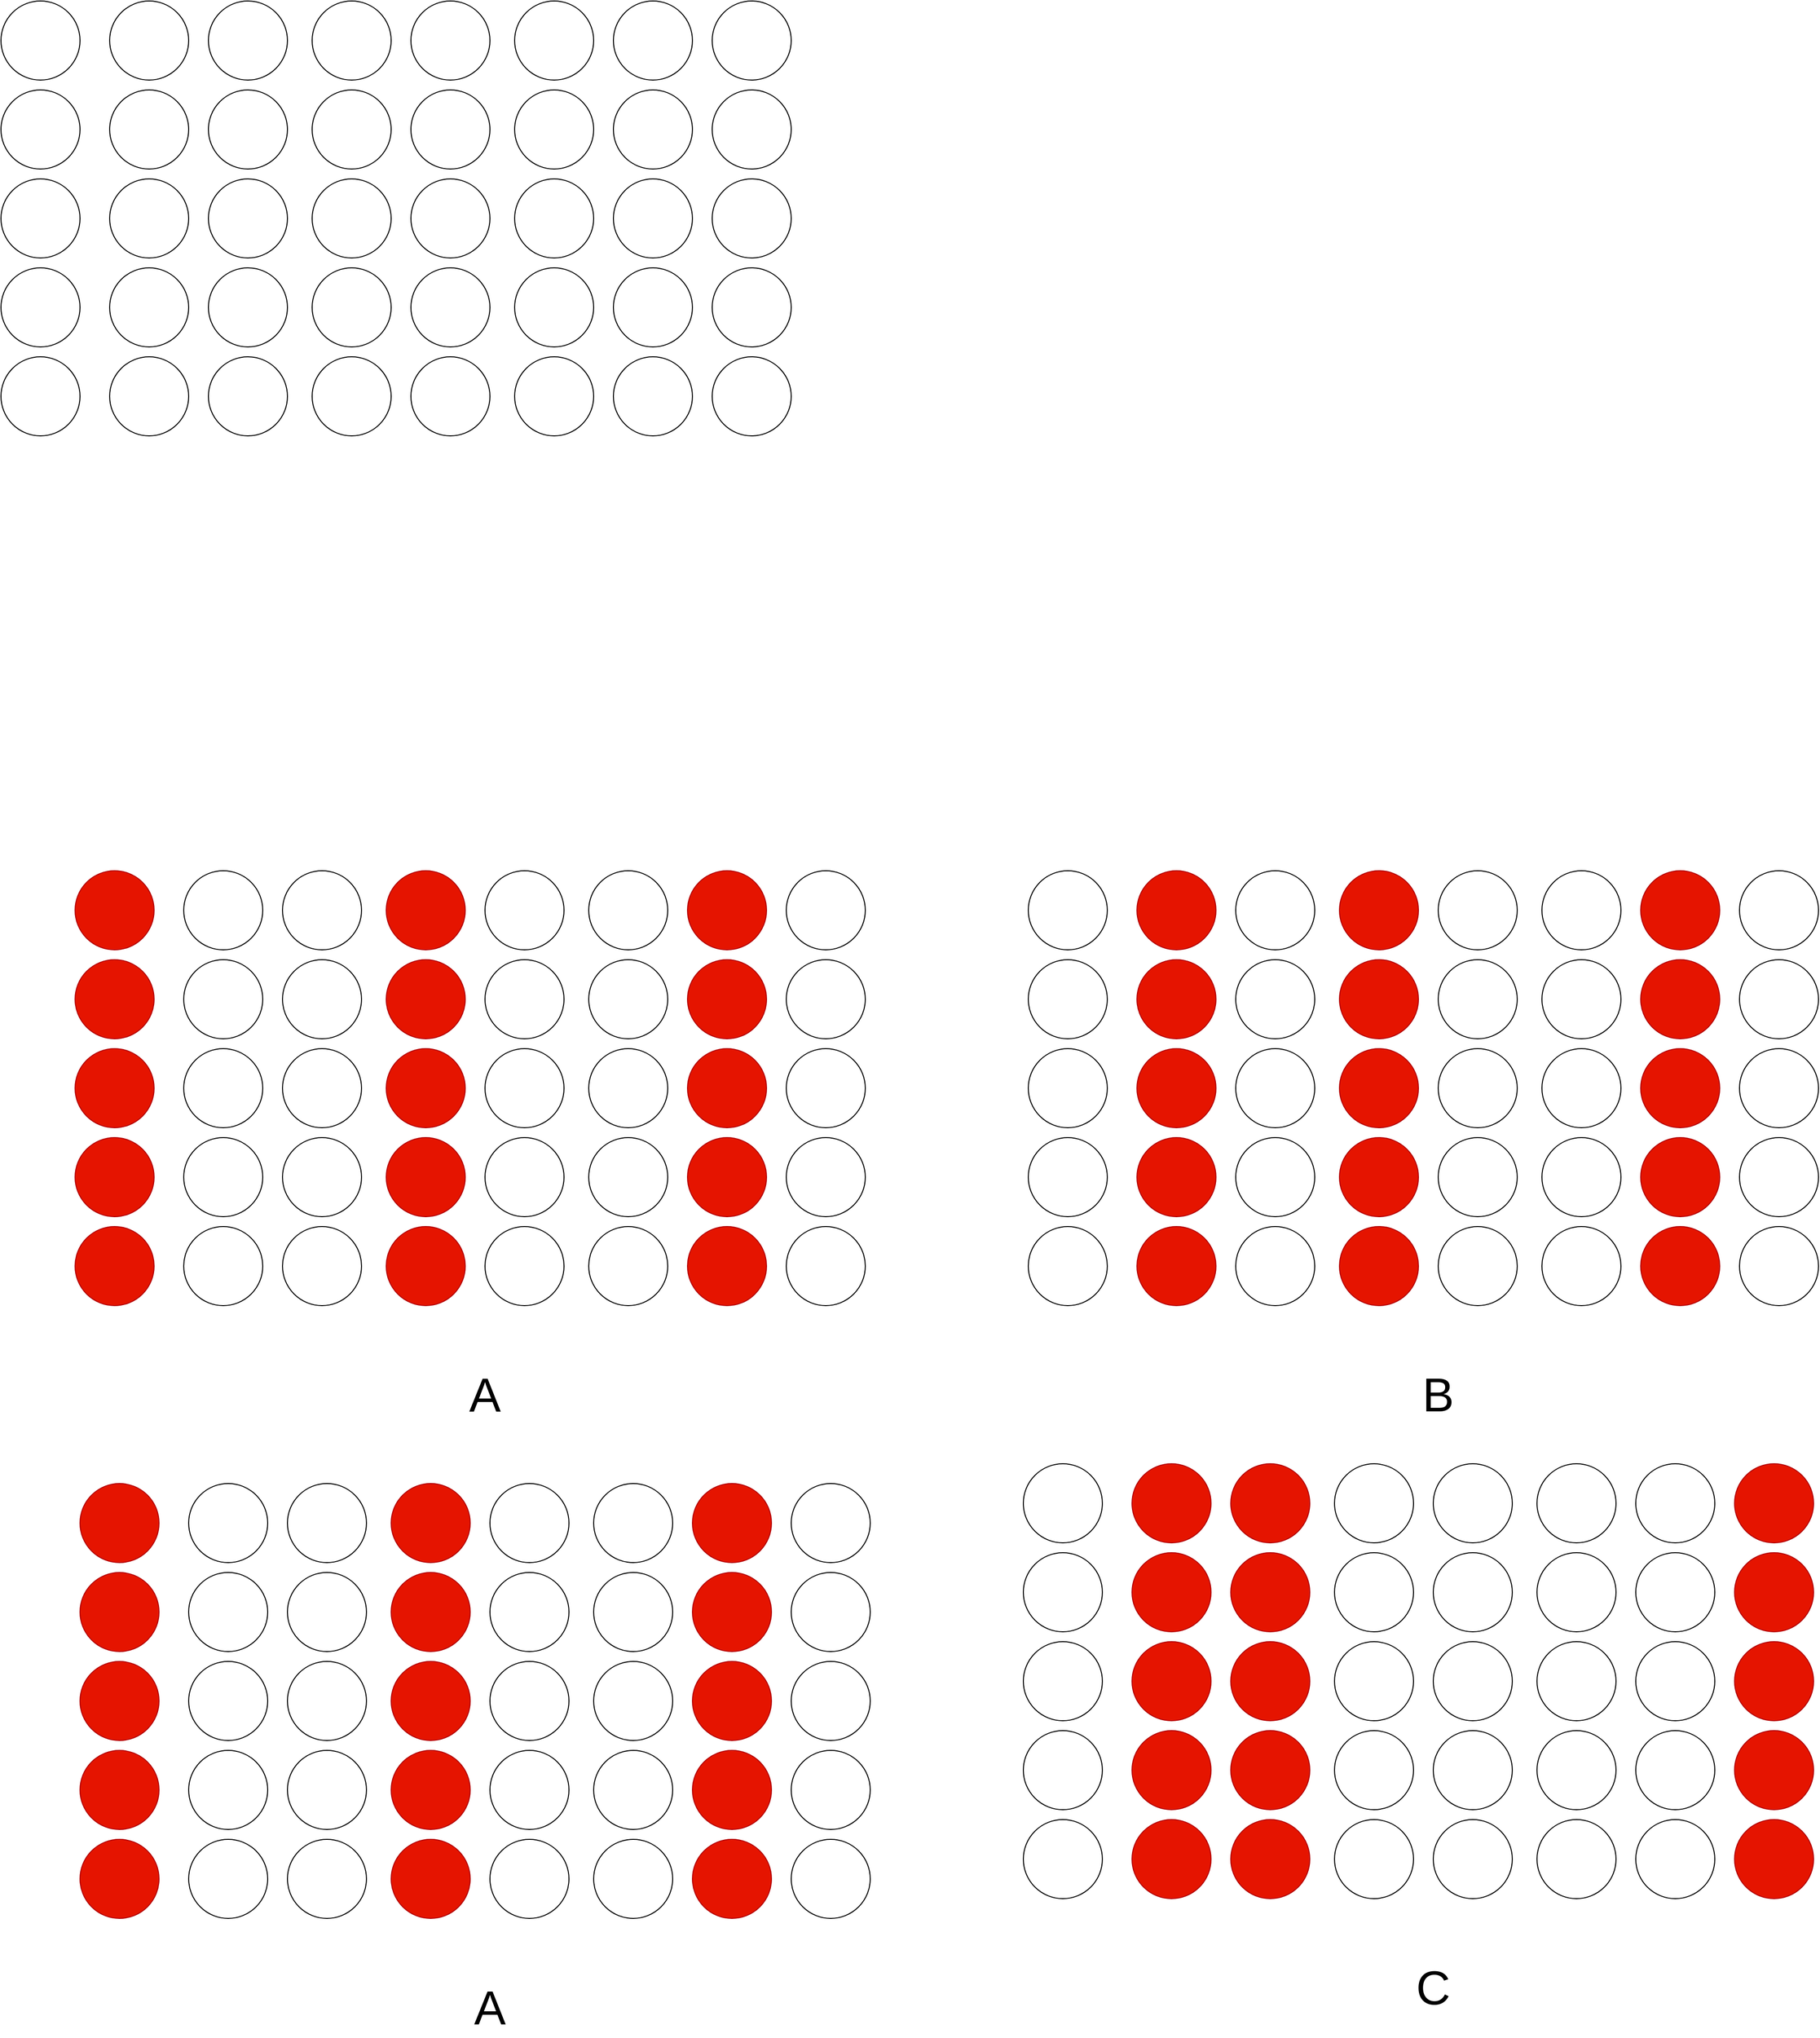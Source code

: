 <mxfile version="10.6.1" type="device"><diagram id="vRl3H_uOn_F6-EeL6RsB" name="Page-1"><mxGraphModel dx="2788" dy="2718" grid="1" gridSize="10" guides="1" tooltips="1" connect="1" arrows="1" fold="1" page="1" pageScale="1" pageWidth="850" pageHeight="1100" math="0" shadow="0"><root><mxCell id="0"/><mxCell id="1" parent="0"/><mxCell id="2DzXHyVf-GQSDitXExk8-1" value="" style="ellipse;whiteSpace=wrap;html=1;aspect=fixed;" parent="1" vertex="1"><mxGeometry y="-200" width="80" height="80" as="geometry"/></mxCell><mxCell id="2DzXHyVf-GQSDitXExk8-2" value="" style="ellipse;whiteSpace=wrap;html=1;aspect=fixed;" parent="1" vertex="1"><mxGeometry y="-110" width="80" height="80" as="geometry"/></mxCell><mxCell id="2DzXHyVf-GQSDitXExk8-3" value="" style="ellipse;whiteSpace=wrap;html=1;aspect=fixed;" parent="1" vertex="1"><mxGeometry y="-20" width="80" height="80" as="geometry"/></mxCell><mxCell id="2DzXHyVf-GQSDitXExk8-4" value="" style="ellipse;whiteSpace=wrap;html=1;aspect=fixed;" parent="1" vertex="1"><mxGeometry y="70" width="80" height="80" as="geometry"/></mxCell><mxCell id="2DzXHyVf-GQSDitXExk8-5" value="" style="ellipse;whiteSpace=wrap;html=1;aspect=fixed;" parent="1" vertex="1"><mxGeometry y="160" width="80" height="80" as="geometry"/></mxCell><mxCell id="2DzXHyVf-GQSDitXExk8-8" value="" style="ellipse;whiteSpace=wrap;html=1;aspect=fixed;" parent="1" vertex="1"><mxGeometry x="110" y="-200" width="80" height="80" as="geometry"/></mxCell><mxCell id="2DzXHyVf-GQSDitXExk8-9" value="" style="ellipse;whiteSpace=wrap;html=1;aspect=fixed;" parent="1" vertex="1"><mxGeometry x="110" y="-110" width="80" height="80" as="geometry"/></mxCell><mxCell id="2DzXHyVf-GQSDitXExk8-10" value="" style="ellipse;whiteSpace=wrap;html=1;aspect=fixed;" parent="1" vertex="1"><mxGeometry x="110" y="-20" width="80" height="80" as="geometry"/></mxCell><mxCell id="2DzXHyVf-GQSDitXExk8-11" value="" style="ellipse;whiteSpace=wrap;html=1;aspect=fixed;" parent="1" vertex="1"><mxGeometry x="110" y="70" width="80" height="80" as="geometry"/></mxCell><mxCell id="2DzXHyVf-GQSDitXExk8-12" value="" style="ellipse;whiteSpace=wrap;html=1;aspect=fixed;" parent="1" vertex="1"><mxGeometry x="110" y="160" width="80" height="80" as="geometry"/></mxCell><mxCell id="2DzXHyVf-GQSDitXExk8-13" value="" style="ellipse;whiteSpace=wrap;html=1;aspect=fixed;" parent="1" vertex="1"><mxGeometry x="210" y="-200" width="80" height="80" as="geometry"/></mxCell><mxCell id="2DzXHyVf-GQSDitXExk8-14" value="" style="ellipse;whiteSpace=wrap;html=1;aspect=fixed;" parent="1" vertex="1"><mxGeometry x="210" y="-110" width="80" height="80" as="geometry"/></mxCell><mxCell id="2DzXHyVf-GQSDitXExk8-15" value="" style="ellipse;whiteSpace=wrap;html=1;aspect=fixed;" parent="1" vertex="1"><mxGeometry x="210" y="-20" width="80" height="80" as="geometry"/></mxCell><mxCell id="2DzXHyVf-GQSDitXExk8-16" value="" style="ellipse;whiteSpace=wrap;html=1;aspect=fixed;" parent="1" vertex="1"><mxGeometry x="210" y="70" width="80" height="80" as="geometry"/></mxCell><mxCell id="2DzXHyVf-GQSDitXExk8-17" value="" style="ellipse;whiteSpace=wrap;html=1;aspect=fixed;" parent="1" vertex="1"><mxGeometry x="210" y="160" width="80" height="80" as="geometry"/></mxCell><mxCell id="2DzXHyVf-GQSDitXExk8-18" value="" style="ellipse;whiteSpace=wrap;html=1;aspect=fixed;" parent="1" vertex="1"><mxGeometry x="315" y="-200" width="80" height="80" as="geometry"/></mxCell><mxCell id="2DzXHyVf-GQSDitXExk8-19" value="" style="ellipse;whiteSpace=wrap;html=1;aspect=fixed;" parent="1" vertex="1"><mxGeometry x="315" y="-110" width="80" height="80" as="geometry"/></mxCell><mxCell id="2DzXHyVf-GQSDitXExk8-20" value="" style="ellipse;whiteSpace=wrap;html=1;aspect=fixed;" parent="1" vertex="1"><mxGeometry x="315" y="-20" width="80" height="80" as="geometry"/></mxCell><mxCell id="2DzXHyVf-GQSDitXExk8-21" value="" style="ellipse;whiteSpace=wrap;html=1;aspect=fixed;" parent="1" vertex="1"><mxGeometry x="315" y="70" width="80" height="80" as="geometry"/></mxCell><mxCell id="2DzXHyVf-GQSDitXExk8-22" value="" style="ellipse;whiteSpace=wrap;html=1;aspect=fixed;" parent="1" vertex="1"><mxGeometry x="315" y="160" width="80" height="80" as="geometry"/></mxCell><mxCell id="2DzXHyVf-GQSDitXExk8-23" value="" style="ellipse;whiteSpace=wrap;html=1;aspect=fixed;" parent="1" vertex="1"><mxGeometry x="415" y="-200" width="80" height="80" as="geometry"/></mxCell><mxCell id="2DzXHyVf-GQSDitXExk8-24" value="" style="ellipse;whiteSpace=wrap;html=1;aspect=fixed;" parent="1" vertex="1"><mxGeometry x="415" y="-110" width="80" height="80" as="geometry"/></mxCell><mxCell id="2DzXHyVf-GQSDitXExk8-25" value="" style="ellipse;whiteSpace=wrap;html=1;aspect=fixed;" parent="1" vertex="1"><mxGeometry x="415" y="-20" width="80" height="80" as="geometry"/></mxCell><mxCell id="2DzXHyVf-GQSDitXExk8-26" value="" style="ellipse;whiteSpace=wrap;html=1;aspect=fixed;" parent="1" vertex="1"><mxGeometry x="415" y="70" width="80" height="80" as="geometry"/></mxCell><mxCell id="2DzXHyVf-GQSDitXExk8-27" value="" style="ellipse;whiteSpace=wrap;html=1;aspect=fixed;" parent="1" vertex="1"><mxGeometry x="415" y="160" width="80" height="80" as="geometry"/></mxCell><mxCell id="2DzXHyVf-GQSDitXExk8-28" value="" style="ellipse;whiteSpace=wrap;html=1;aspect=fixed;" parent="1" vertex="1"><mxGeometry x="520" y="-200" width="80" height="80" as="geometry"/></mxCell><mxCell id="2DzXHyVf-GQSDitXExk8-29" value="" style="ellipse;whiteSpace=wrap;html=1;aspect=fixed;" parent="1" vertex="1"><mxGeometry x="520" y="-110" width="80" height="80" as="geometry"/></mxCell><mxCell id="2DzXHyVf-GQSDitXExk8-30" value="" style="ellipse;whiteSpace=wrap;html=1;aspect=fixed;" parent="1" vertex="1"><mxGeometry x="520" y="-20" width="80" height="80" as="geometry"/></mxCell><mxCell id="2DzXHyVf-GQSDitXExk8-31" value="" style="ellipse;whiteSpace=wrap;html=1;aspect=fixed;" parent="1" vertex="1"><mxGeometry x="520" y="70" width="80" height="80" as="geometry"/></mxCell><mxCell id="2DzXHyVf-GQSDitXExk8-32" value="" style="ellipse;whiteSpace=wrap;html=1;aspect=fixed;" parent="1" vertex="1"><mxGeometry x="520" y="160" width="80" height="80" as="geometry"/></mxCell><mxCell id="2DzXHyVf-GQSDitXExk8-33" value="" style="ellipse;whiteSpace=wrap;html=1;aspect=fixed;" parent="1" vertex="1"><mxGeometry x="620" y="-200" width="80" height="80" as="geometry"/></mxCell><mxCell id="2DzXHyVf-GQSDitXExk8-34" value="" style="ellipse;whiteSpace=wrap;html=1;aspect=fixed;" parent="1" vertex="1"><mxGeometry x="620" y="-110" width="80" height="80" as="geometry"/></mxCell><mxCell id="2DzXHyVf-GQSDitXExk8-35" value="" style="ellipse;whiteSpace=wrap;html=1;aspect=fixed;" parent="1" vertex="1"><mxGeometry x="620" y="-20" width="80" height="80" as="geometry"/></mxCell><mxCell id="2DzXHyVf-GQSDitXExk8-36" value="" style="ellipse;whiteSpace=wrap;html=1;aspect=fixed;" parent="1" vertex="1"><mxGeometry x="620" y="70" width="80" height="80" as="geometry"/></mxCell><mxCell id="2DzXHyVf-GQSDitXExk8-37" value="" style="ellipse;whiteSpace=wrap;html=1;aspect=fixed;" parent="1" vertex="1"><mxGeometry x="620" y="160" width="80" height="80" as="geometry"/></mxCell><mxCell id="2DzXHyVf-GQSDitXExk8-38" value="" style="ellipse;whiteSpace=wrap;html=1;aspect=fixed;" parent="1" vertex="1"><mxGeometry x="720" y="-200" width="80" height="80" as="geometry"/></mxCell><mxCell id="2DzXHyVf-GQSDitXExk8-39" value="" style="ellipse;whiteSpace=wrap;html=1;aspect=fixed;" parent="1" vertex="1"><mxGeometry x="720" y="-110" width="80" height="80" as="geometry"/></mxCell><mxCell id="2DzXHyVf-GQSDitXExk8-40" value="" style="ellipse;whiteSpace=wrap;html=1;aspect=fixed;" parent="1" vertex="1"><mxGeometry x="720" y="-20" width="80" height="80" as="geometry"/></mxCell><mxCell id="2DzXHyVf-GQSDitXExk8-41" value="" style="ellipse;whiteSpace=wrap;html=1;aspect=fixed;" parent="1" vertex="1"><mxGeometry x="720" y="70" width="80" height="80" as="geometry"/></mxCell><mxCell id="2DzXHyVf-GQSDitXExk8-42" value="" style="ellipse;whiteSpace=wrap;html=1;aspect=fixed;" parent="1" vertex="1"><mxGeometry x="720" y="160" width="80" height="80" as="geometry"/></mxCell><mxCell id="2DzXHyVf-GQSDitXExk8-43" value="" style="ellipse;whiteSpace=wrap;html=1;aspect=fixed;fillColor=#e51400;strokeColor=#B20000;fontColor=#ffffff;" parent="1" vertex="1"><mxGeometry x="75" y="680" width="80" height="80" as="geometry"/></mxCell><mxCell id="2DzXHyVf-GQSDitXExk8-44" value="" style="ellipse;whiteSpace=wrap;html=1;aspect=fixed;fillColor=#e51400;strokeColor=#B20000;fontColor=#ffffff;" parent="1" vertex="1"><mxGeometry x="75" y="770" width="80" height="80" as="geometry"/></mxCell><mxCell id="2DzXHyVf-GQSDitXExk8-45" value="" style="ellipse;whiteSpace=wrap;html=1;aspect=fixed;fillColor=#e51400;strokeColor=#B20000;fontColor=#ffffff;" parent="1" vertex="1"><mxGeometry x="75" y="860" width="80" height="80" as="geometry"/></mxCell><mxCell id="2DzXHyVf-GQSDitXExk8-46" value="" style="ellipse;whiteSpace=wrap;html=1;aspect=fixed;fillColor=#e51400;strokeColor=#B20000;fontColor=#ffffff;" parent="1" vertex="1"><mxGeometry x="75" y="950" width="80" height="80" as="geometry"/></mxCell><mxCell id="2DzXHyVf-GQSDitXExk8-47" value="" style="ellipse;whiteSpace=wrap;html=1;aspect=fixed;fillColor=#e51400;strokeColor=#B20000;fontColor=#ffffff;" parent="1" vertex="1"><mxGeometry x="75" y="1040" width="80" height="80" as="geometry"/></mxCell><mxCell id="2DzXHyVf-GQSDitXExk8-48" value="" style="ellipse;whiteSpace=wrap;html=1;aspect=fixed;" parent="1" vertex="1"><mxGeometry x="185" y="680" width="80" height="80" as="geometry"/></mxCell><mxCell id="2DzXHyVf-GQSDitXExk8-49" value="" style="ellipse;whiteSpace=wrap;html=1;aspect=fixed;" parent="1" vertex="1"><mxGeometry x="185" y="770" width="80" height="80" as="geometry"/></mxCell><mxCell id="2DzXHyVf-GQSDitXExk8-50" value="" style="ellipse;whiteSpace=wrap;html=1;aspect=fixed;" parent="1" vertex="1"><mxGeometry x="185" y="860" width="80" height="80" as="geometry"/></mxCell><mxCell id="2DzXHyVf-GQSDitXExk8-51" value="" style="ellipse;whiteSpace=wrap;html=1;aspect=fixed;" parent="1" vertex="1"><mxGeometry x="185" y="950" width="80" height="80" as="geometry"/></mxCell><mxCell id="2DzXHyVf-GQSDitXExk8-52" value="" style="ellipse;whiteSpace=wrap;html=1;aspect=fixed;" parent="1" vertex="1"><mxGeometry x="185" y="1040" width="80" height="80" as="geometry"/></mxCell><mxCell id="2DzXHyVf-GQSDitXExk8-53" value="" style="ellipse;whiteSpace=wrap;html=1;aspect=fixed;" parent="1" vertex="1"><mxGeometry x="285" y="680" width="80" height="80" as="geometry"/></mxCell><mxCell id="2DzXHyVf-GQSDitXExk8-54" value="" style="ellipse;whiteSpace=wrap;html=1;aspect=fixed;" parent="1" vertex="1"><mxGeometry x="285" y="770" width="80" height="80" as="geometry"/></mxCell><mxCell id="2DzXHyVf-GQSDitXExk8-55" value="" style="ellipse;whiteSpace=wrap;html=1;aspect=fixed;" parent="1" vertex="1"><mxGeometry x="285" y="860" width="80" height="80" as="geometry"/></mxCell><mxCell id="2DzXHyVf-GQSDitXExk8-56" value="" style="ellipse;whiteSpace=wrap;html=1;aspect=fixed;" parent="1" vertex="1"><mxGeometry x="285" y="950" width="80" height="80" as="geometry"/></mxCell><mxCell id="2DzXHyVf-GQSDitXExk8-57" value="" style="ellipse;whiteSpace=wrap;html=1;aspect=fixed;" parent="1" vertex="1"><mxGeometry x="285" y="1040" width="80" height="80" as="geometry"/></mxCell><mxCell id="2DzXHyVf-GQSDitXExk8-58" value="" style="ellipse;whiteSpace=wrap;html=1;aspect=fixed;fillColor=#e51400;strokeColor=#B20000;fontColor=#ffffff;" parent="1" vertex="1"><mxGeometry x="390" y="680" width="80" height="80" as="geometry"/></mxCell><mxCell id="2DzXHyVf-GQSDitXExk8-59" value="" style="ellipse;whiteSpace=wrap;html=1;aspect=fixed;fillColor=#e51400;strokeColor=#B20000;fontColor=#ffffff;" parent="1" vertex="1"><mxGeometry x="390" y="770" width="80" height="80" as="geometry"/></mxCell><mxCell id="2DzXHyVf-GQSDitXExk8-60" value="" style="ellipse;whiteSpace=wrap;html=1;aspect=fixed;fillColor=#e51400;strokeColor=#B20000;fontColor=#ffffff;" parent="1" vertex="1"><mxGeometry x="390" y="860" width="80" height="80" as="geometry"/></mxCell><mxCell id="2DzXHyVf-GQSDitXExk8-61" value="" style="ellipse;whiteSpace=wrap;html=1;aspect=fixed;fillColor=#e51400;strokeColor=#B20000;fontColor=#ffffff;" parent="1" vertex="1"><mxGeometry x="390" y="950" width="80" height="80" as="geometry"/></mxCell><mxCell id="2DzXHyVf-GQSDitXExk8-62" value="" style="ellipse;whiteSpace=wrap;html=1;aspect=fixed;fillColor=#e51400;strokeColor=#B20000;fontColor=#ffffff;" parent="1" vertex="1"><mxGeometry x="390" y="1040" width="80" height="80" as="geometry"/></mxCell><mxCell id="2DzXHyVf-GQSDitXExk8-63" value="" style="ellipse;whiteSpace=wrap;html=1;aspect=fixed;" parent="1" vertex="1"><mxGeometry x="490" y="680" width="80" height="80" as="geometry"/></mxCell><mxCell id="2DzXHyVf-GQSDitXExk8-64" value="" style="ellipse;whiteSpace=wrap;html=1;aspect=fixed;" parent="1" vertex="1"><mxGeometry x="490" y="770" width="80" height="80" as="geometry"/></mxCell><mxCell id="2DzXHyVf-GQSDitXExk8-65" value="" style="ellipse;whiteSpace=wrap;html=1;aspect=fixed;" parent="1" vertex="1"><mxGeometry x="490" y="860" width="80" height="80" as="geometry"/></mxCell><mxCell id="2DzXHyVf-GQSDitXExk8-66" value="" style="ellipse;whiteSpace=wrap;html=1;aspect=fixed;" parent="1" vertex="1"><mxGeometry x="490" y="950" width="80" height="80" as="geometry"/></mxCell><mxCell id="2DzXHyVf-GQSDitXExk8-67" value="" style="ellipse;whiteSpace=wrap;html=1;aspect=fixed;" parent="1" vertex="1"><mxGeometry x="490" y="1040" width="80" height="80" as="geometry"/></mxCell><mxCell id="2DzXHyVf-GQSDitXExk8-68" value="" style="ellipse;whiteSpace=wrap;html=1;aspect=fixed;" parent="1" vertex="1"><mxGeometry x="595" y="680" width="80" height="80" as="geometry"/></mxCell><mxCell id="2DzXHyVf-GQSDitXExk8-69" value="" style="ellipse;whiteSpace=wrap;html=1;aspect=fixed;" parent="1" vertex="1"><mxGeometry x="595" y="770" width="80" height="80" as="geometry"/></mxCell><mxCell id="2DzXHyVf-GQSDitXExk8-70" value="" style="ellipse;whiteSpace=wrap;html=1;aspect=fixed;" parent="1" vertex="1"><mxGeometry x="595" y="860" width="80" height="80" as="geometry"/></mxCell><mxCell id="2DzXHyVf-GQSDitXExk8-71" value="" style="ellipse;whiteSpace=wrap;html=1;aspect=fixed;" parent="1" vertex="1"><mxGeometry x="595" y="950" width="80" height="80" as="geometry"/></mxCell><mxCell id="2DzXHyVf-GQSDitXExk8-72" value="" style="ellipse;whiteSpace=wrap;html=1;aspect=fixed;" parent="1" vertex="1"><mxGeometry x="595" y="1040" width="80" height="80" as="geometry"/></mxCell><mxCell id="2DzXHyVf-GQSDitXExk8-73" value="" style="ellipse;whiteSpace=wrap;html=1;aspect=fixed;fillColor=#e51400;strokeColor=#B20000;fontColor=#ffffff;" parent="1" vertex="1"><mxGeometry x="695" y="680" width="80" height="80" as="geometry"/></mxCell><mxCell id="2DzXHyVf-GQSDitXExk8-74" value="" style="ellipse;whiteSpace=wrap;html=1;aspect=fixed;fillColor=#e51400;strokeColor=#B20000;fontColor=#ffffff;" parent="1" vertex="1"><mxGeometry x="695" y="770" width="80" height="80" as="geometry"/></mxCell><mxCell id="2DzXHyVf-GQSDitXExk8-75" value="" style="ellipse;whiteSpace=wrap;html=1;aspect=fixed;fillColor=#e51400;strokeColor=#B20000;fontColor=#ffffff;" parent="1" vertex="1"><mxGeometry x="695" y="860" width="80" height="80" as="geometry"/></mxCell><mxCell id="2DzXHyVf-GQSDitXExk8-76" value="" style="ellipse;whiteSpace=wrap;html=1;aspect=fixed;fillColor=#e51400;strokeColor=#B20000;fontColor=#ffffff;" parent="1" vertex="1"><mxGeometry x="695" y="950" width="80" height="80" as="geometry"/></mxCell><mxCell id="2DzXHyVf-GQSDitXExk8-77" value="" style="ellipse;whiteSpace=wrap;html=1;aspect=fixed;fillColor=#e51400;strokeColor=#B20000;fontColor=#ffffff;" parent="1" vertex="1"><mxGeometry x="695" y="1040" width="80" height="80" as="geometry"/></mxCell><mxCell id="2DzXHyVf-GQSDitXExk8-78" value="" style="ellipse;whiteSpace=wrap;html=1;aspect=fixed;" parent="1" vertex="1"><mxGeometry x="795" y="680" width="80" height="80" as="geometry"/></mxCell><mxCell id="2DzXHyVf-GQSDitXExk8-79" value="" style="ellipse;whiteSpace=wrap;html=1;aspect=fixed;" parent="1" vertex="1"><mxGeometry x="795" y="770" width="80" height="80" as="geometry"/></mxCell><mxCell id="2DzXHyVf-GQSDitXExk8-80" value="" style="ellipse;whiteSpace=wrap;html=1;aspect=fixed;" parent="1" vertex="1"><mxGeometry x="795" y="860" width="80" height="80" as="geometry"/></mxCell><mxCell id="2DzXHyVf-GQSDitXExk8-81" value="" style="ellipse;whiteSpace=wrap;html=1;aspect=fixed;" parent="1" vertex="1"><mxGeometry x="795" y="950" width="80" height="80" as="geometry"/></mxCell><mxCell id="2DzXHyVf-GQSDitXExk8-82" value="" style="ellipse;whiteSpace=wrap;html=1;aspect=fixed;" parent="1" vertex="1"><mxGeometry x="795" y="1040" width="80" height="80" as="geometry"/></mxCell><mxCell id="UMtdKdBmKGwwdC2VEF_e-48" value="" style="ellipse;whiteSpace=wrap;html=1;aspect=fixed;" vertex="1" parent="1"><mxGeometry x="1040" y="680" width="80" height="80" as="geometry"/></mxCell><mxCell id="UMtdKdBmKGwwdC2VEF_e-49" value="" style="ellipse;whiteSpace=wrap;html=1;aspect=fixed;" vertex="1" parent="1"><mxGeometry x="1040" y="770" width="80" height="80" as="geometry"/></mxCell><mxCell id="UMtdKdBmKGwwdC2VEF_e-50" value="" style="ellipse;whiteSpace=wrap;html=1;aspect=fixed;" vertex="1" parent="1"><mxGeometry x="1040" y="860" width="80" height="80" as="geometry"/></mxCell><mxCell id="UMtdKdBmKGwwdC2VEF_e-51" value="" style="ellipse;whiteSpace=wrap;html=1;aspect=fixed;" vertex="1" parent="1"><mxGeometry x="1040" y="950" width="80" height="80" as="geometry"/></mxCell><mxCell id="UMtdKdBmKGwwdC2VEF_e-52" value="" style="ellipse;whiteSpace=wrap;html=1;aspect=fixed;" vertex="1" parent="1"><mxGeometry x="1040" y="1040" width="80" height="80" as="geometry"/></mxCell><mxCell id="UMtdKdBmKGwwdC2VEF_e-53" value="" style="ellipse;whiteSpace=wrap;html=1;aspect=fixed;fillColor=#e51400;strokeColor=#B20000;fontColor=#ffffff;" vertex="1" parent="1"><mxGeometry x="1150" y="680" width="80" height="80" as="geometry"/></mxCell><mxCell id="UMtdKdBmKGwwdC2VEF_e-54" value="" style="ellipse;whiteSpace=wrap;html=1;aspect=fixed;fillColor=#e51400;strokeColor=#B20000;fontColor=#ffffff;" vertex="1" parent="1"><mxGeometry x="1150" y="770" width="80" height="80" as="geometry"/></mxCell><mxCell id="UMtdKdBmKGwwdC2VEF_e-55" value="" style="ellipse;whiteSpace=wrap;html=1;aspect=fixed;fillColor=#e51400;strokeColor=#B20000;fontColor=#ffffff;" vertex="1" parent="1"><mxGeometry x="1150" y="860" width="80" height="80" as="geometry"/></mxCell><mxCell id="UMtdKdBmKGwwdC2VEF_e-56" value="" style="ellipse;whiteSpace=wrap;html=1;aspect=fixed;fillColor=#e51400;strokeColor=#B20000;fontColor=#ffffff;" vertex="1" parent="1"><mxGeometry x="1150" y="950" width="80" height="80" as="geometry"/></mxCell><mxCell id="UMtdKdBmKGwwdC2VEF_e-57" value="" style="ellipse;whiteSpace=wrap;html=1;aspect=fixed;fillColor=#e51400;strokeColor=#B20000;fontColor=#ffffff;" vertex="1" parent="1"><mxGeometry x="1150" y="1040" width="80" height="80" as="geometry"/></mxCell><mxCell id="UMtdKdBmKGwwdC2VEF_e-58" value="" style="ellipse;whiteSpace=wrap;html=1;aspect=fixed;" vertex="1" parent="1"><mxGeometry x="1250" y="680" width="80" height="80" as="geometry"/></mxCell><mxCell id="UMtdKdBmKGwwdC2VEF_e-59" value="" style="ellipse;whiteSpace=wrap;html=1;aspect=fixed;" vertex="1" parent="1"><mxGeometry x="1250" y="770" width="80" height="80" as="geometry"/></mxCell><mxCell id="UMtdKdBmKGwwdC2VEF_e-60" value="" style="ellipse;whiteSpace=wrap;html=1;aspect=fixed;" vertex="1" parent="1"><mxGeometry x="1250" y="860" width="80" height="80" as="geometry"/></mxCell><mxCell id="UMtdKdBmKGwwdC2VEF_e-61" value="" style="ellipse;whiteSpace=wrap;html=1;aspect=fixed;" vertex="1" parent="1"><mxGeometry x="1250" y="950" width="80" height="80" as="geometry"/></mxCell><mxCell id="UMtdKdBmKGwwdC2VEF_e-62" value="" style="ellipse;whiteSpace=wrap;html=1;aspect=fixed;" vertex="1" parent="1"><mxGeometry x="1250" y="1040" width="80" height="80" as="geometry"/></mxCell><mxCell id="UMtdKdBmKGwwdC2VEF_e-63" value="" style="ellipse;whiteSpace=wrap;html=1;aspect=fixed;fillColor=#e51400;strokeColor=#B20000;fontColor=#ffffff;" vertex="1" parent="1"><mxGeometry x="1355" y="680" width="80" height="80" as="geometry"/></mxCell><mxCell id="UMtdKdBmKGwwdC2VEF_e-64" value="" style="ellipse;whiteSpace=wrap;html=1;aspect=fixed;fillColor=#e51400;strokeColor=#B20000;fontColor=#ffffff;" vertex="1" parent="1"><mxGeometry x="1355" y="770" width="80" height="80" as="geometry"/></mxCell><mxCell id="UMtdKdBmKGwwdC2VEF_e-65" value="" style="ellipse;whiteSpace=wrap;html=1;aspect=fixed;fillColor=#e51400;strokeColor=#B20000;fontColor=#ffffff;" vertex="1" parent="1"><mxGeometry x="1355" y="860" width="80" height="80" as="geometry"/></mxCell><mxCell id="UMtdKdBmKGwwdC2VEF_e-66" value="" style="ellipse;whiteSpace=wrap;html=1;aspect=fixed;fillColor=#e51400;strokeColor=#B20000;fontColor=#ffffff;" vertex="1" parent="1"><mxGeometry x="1355" y="950" width="80" height="80" as="geometry"/></mxCell><mxCell id="UMtdKdBmKGwwdC2VEF_e-67" value="" style="ellipse;whiteSpace=wrap;html=1;aspect=fixed;fillColor=#e51400;strokeColor=#B20000;fontColor=#ffffff;" vertex="1" parent="1"><mxGeometry x="1355" y="1040" width="80" height="80" as="geometry"/></mxCell><mxCell id="UMtdKdBmKGwwdC2VEF_e-68" value="" style="ellipse;whiteSpace=wrap;html=1;aspect=fixed;" vertex="1" parent="1"><mxGeometry x="1455" y="680" width="80" height="80" as="geometry"/></mxCell><mxCell id="UMtdKdBmKGwwdC2VEF_e-69" value="" style="ellipse;whiteSpace=wrap;html=1;aspect=fixed;" vertex="1" parent="1"><mxGeometry x="1455" y="770" width="80" height="80" as="geometry"/></mxCell><mxCell id="UMtdKdBmKGwwdC2VEF_e-70" value="" style="ellipse;whiteSpace=wrap;html=1;aspect=fixed;" vertex="1" parent="1"><mxGeometry x="1455" y="860" width="80" height="80" as="geometry"/></mxCell><mxCell id="UMtdKdBmKGwwdC2VEF_e-71" value="" style="ellipse;whiteSpace=wrap;html=1;aspect=fixed;" vertex="1" parent="1"><mxGeometry x="1455" y="950" width="80" height="80" as="geometry"/></mxCell><mxCell id="UMtdKdBmKGwwdC2VEF_e-72" value="" style="ellipse;whiteSpace=wrap;html=1;aspect=fixed;" vertex="1" parent="1"><mxGeometry x="1455" y="1040" width="80" height="80" as="geometry"/></mxCell><mxCell id="UMtdKdBmKGwwdC2VEF_e-73" value="" style="ellipse;whiteSpace=wrap;html=1;aspect=fixed;" vertex="1" parent="1"><mxGeometry x="1560" y="680" width="80" height="80" as="geometry"/></mxCell><mxCell id="UMtdKdBmKGwwdC2VEF_e-74" value="" style="ellipse;whiteSpace=wrap;html=1;aspect=fixed;" vertex="1" parent="1"><mxGeometry x="1560" y="770" width="80" height="80" as="geometry"/></mxCell><mxCell id="UMtdKdBmKGwwdC2VEF_e-75" value="" style="ellipse;whiteSpace=wrap;html=1;aspect=fixed;" vertex="1" parent="1"><mxGeometry x="1560" y="860" width="80" height="80" as="geometry"/></mxCell><mxCell id="UMtdKdBmKGwwdC2VEF_e-76" value="" style="ellipse;whiteSpace=wrap;html=1;aspect=fixed;" vertex="1" parent="1"><mxGeometry x="1560" y="950" width="80" height="80" as="geometry"/></mxCell><mxCell id="UMtdKdBmKGwwdC2VEF_e-77" value="" style="ellipse;whiteSpace=wrap;html=1;aspect=fixed;" vertex="1" parent="1"><mxGeometry x="1560" y="1040" width="80" height="80" as="geometry"/></mxCell><mxCell id="UMtdKdBmKGwwdC2VEF_e-78" value="" style="ellipse;whiteSpace=wrap;html=1;aspect=fixed;fillColor=#e51400;strokeColor=#B20000;fontColor=#ffffff;" vertex="1" parent="1"><mxGeometry x="1660" y="680" width="80" height="80" as="geometry"/></mxCell><mxCell id="UMtdKdBmKGwwdC2VEF_e-79" value="" style="ellipse;whiteSpace=wrap;html=1;aspect=fixed;fillColor=#e51400;strokeColor=#B20000;fontColor=#ffffff;" vertex="1" parent="1"><mxGeometry x="1660" y="770" width="80" height="80" as="geometry"/></mxCell><mxCell id="UMtdKdBmKGwwdC2VEF_e-80" value="" style="ellipse;whiteSpace=wrap;html=1;aspect=fixed;fillColor=#e51400;strokeColor=#B20000;fontColor=#ffffff;" vertex="1" parent="1"><mxGeometry x="1660" y="860" width="80" height="80" as="geometry"/></mxCell><mxCell id="UMtdKdBmKGwwdC2VEF_e-81" value="" style="ellipse;whiteSpace=wrap;html=1;aspect=fixed;fillColor=#e51400;strokeColor=#B20000;fontColor=#ffffff;" vertex="1" parent="1"><mxGeometry x="1660" y="950" width="80" height="80" as="geometry"/></mxCell><mxCell id="UMtdKdBmKGwwdC2VEF_e-82" value="" style="ellipse;whiteSpace=wrap;html=1;aspect=fixed;fillColor=#e51400;strokeColor=#B20000;fontColor=#ffffff;" vertex="1" parent="1"><mxGeometry x="1660" y="1040" width="80" height="80" as="geometry"/></mxCell><mxCell id="UMtdKdBmKGwwdC2VEF_e-83" value="" style="ellipse;whiteSpace=wrap;html=1;aspect=fixed;" vertex="1" parent="1"><mxGeometry x="1760" y="680" width="80" height="80" as="geometry"/></mxCell><mxCell id="UMtdKdBmKGwwdC2VEF_e-84" value="" style="ellipse;whiteSpace=wrap;html=1;aspect=fixed;" vertex="1" parent="1"><mxGeometry x="1760" y="770" width="80" height="80" as="geometry"/></mxCell><mxCell id="UMtdKdBmKGwwdC2VEF_e-85" value="" style="ellipse;whiteSpace=wrap;html=1;aspect=fixed;" vertex="1" parent="1"><mxGeometry x="1760" y="860" width="80" height="80" as="geometry"/></mxCell><mxCell id="UMtdKdBmKGwwdC2VEF_e-86" value="" style="ellipse;whiteSpace=wrap;html=1;aspect=fixed;" vertex="1" parent="1"><mxGeometry x="1760" y="950" width="80" height="80" as="geometry"/></mxCell><mxCell id="UMtdKdBmKGwwdC2VEF_e-87" value="" style="ellipse;whiteSpace=wrap;html=1;aspect=fixed;" vertex="1" parent="1"><mxGeometry x="1760" y="1040" width="80" height="80" as="geometry"/></mxCell><mxCell id="UMtdKdBmKGwwdC2VEF_e-95" value="&lt;font style=&quot;font-size: 48px&quot;&gt;A&lt;/font&gt;" style="text;html=1;strokeColor=none;fillColor=none;align=center;verticalAlign=middle;whiteSpace=wrap;rounded=0;" vertex="1" parent="1"><mxGeometry x="470" y="1180" width="40" height="60" as="geometry"/></mxCell><mxCell id="UMtdKdBmKGwwdC2VEF_e-97" value="&lt;font style=&quot;font-size: 48px&quot;&gt;B&lt;/font&gt;" style="text;html=1;strokeColor=none;fillColor=none;align=center;verticalAlign=middle;whiteSpace=wrap;rounded=0;" vertex="1" parent="1"><mxGeometry x="1435" y="1180" width="40" height="60" as="geometry"/></mxCell><mxCell id="UMtdKdBmKGwwdC2VEF_e-98" value="" style="ellipse;whiteSpace=wrap;html=1;aspect=fixed;fillColor=#e51400;strokeColor=#B20000;fontColor=#ffffff;" vertex="1" parent="1"><mxGeometry x="80" y="1300" width="80" height="80" as="geometry"/></mxCell><mxCell id="UMtdKdBmKGwwdC2VEF_e-99" value="" style="ellipse;whiteSpace=wrap;html=1;aspect=fixed;fillColor=#e51400;strokeColor=#B20000;fontColor=#ffffff;" vertex="1" parent="1"><mxGeometry x="80" y="1390" width="80" height="80" as="geometry"/></mxCell><mxCell id="UMtdKdBmKGwwdC2VEF_e-100" value="" style="ellipse;whiteSpace=wrap;html=1;aspect=fixed;fillColor=#e51400;strokeColor=#B20000;fontColor=#ffffff;" vertex="1" parent="1"><mxGeometry x="80" y="1480" width="80" height="80" as="geometry"/></mxCell><mxCell id="UMtdKdBmKGwwdC2VEF_e-101" value="" style="ellipse;whiteSpace=wrap;html=1;aspect=fixed;fillColor=#e51400;strokeColor=#B20000;fontColor=#ffffff;" vertex="1" parent="1"><mxGeometry x="80" y="1570" width="80" height="80" as="geometry"/></mxCell><mxCell id="UMtdKdBmKGwwdC2VEF_e-102" value="" style="ellipse;whiteSpace=wrap;html=1;aspect=fixed;fillColor=#e51400;strokeColor=#B20000;fontColor=#ffffff;" vertex="1" parent="1"><mxGeometry x="80" y="1660" width="80" height="80" as="geometry"/></mxCell><mxCell id="UMtdKdBmKGwwdC2VEF_e-103" value="" style="ellipse;whiteSpace=wrap;html=1;aspect=fixed;" vertex="1" parent="1"><mxGeometry x="190" y="1300" width="80" height="80" as="geometry"/></mxCell><mxCell id="UMtdKdBmKGwwdC2VEF_e-104" value="" style="ellipse;whiteSpace=wrap;html=1;aspect=fixed;" vertex="1" parent="1"><mxGeometry x="190" y="1390" width="80" height="80" as="geometry"/></mxCell><mxCell id="UMtdKdBmKGwwdC2VEF_e-105" value="" style="ellipse;whiteSpace=wrap;html=1;aspect=fixed;" vertex="1" parent="1"><mxGeometry x="190" y="1480" width="80" height="80" as="geometry"/></mxCell><mxCell id="UMtdKdBmKGwwdC2VEF_e-106" value="" style="ellipse;whiteSpace=wrap;html=1;aspect=fixed;" vertex="1" parent="1"><mxGeometry x="190" y="1570" width="80" height="80" as="geometry"/></mxCell><mxCell id="UMtdKdBmKGwwdC2VEF_e-107" value="" style="ellipse;whiteSpace=wrap;html=1;aspect=fixed;" vertex="1" parent="1"><mxGeometry x="190" y="1660" width="80" height="80" as="geometry"/></mxCell><mxCell id="UMtdKdBmKGwwdC2VEF_e-108" value="" style="ellipse;whiteSpace=wrap;html=1;aspect=fixed;" vertex="1" parent="1"><mxGeometry x="290" y="1300" width="80" height="80" as="geometry"/></mxCell><mxCell id="UMtdKdBmKGwwdC2VEF_e-109" value="" style="ellipse;whiteSpace=wrap;html=1;aspect=fixed;" vertex="1" parent="1"><mxGeometry x="290" y="1390" width="80" height="80" as="geometry"/></mxCell><mxCell id="UMtdKdBmKGwwdC2VEF_e-110" value="" style="ellipse;whiteSpace=wrap;html=1;aspect=fixed;" vertex="1" parent="1"><mxGeometry x="290" y="1480" width="80" height="80" as="geometry"/></mxCell><mxCell id="UMtdKdBmKGwwdC2VEF_e-111" value="" style="ellipse;whiteSpace=wrap;html=1;aspect=fixed;" vertex="1" parent="1"><mxGeometry x="290" y="1570" width="80" height="80" as="geometry"/></mxCell><mxCell id="UMtdKdBmKGwwdC2VEF_e-112" value="" style="ellipse;whiteSpace=wrap;html=1;aspect=fixed;" vertex="1" parent="1"><mxGeometry x="290" y="1660" width="80" height="80" as="geometry"/></mxCell><mxCell id="UMtdKdBmKGwwdC2VEF_e-113" value="" style="ellipse;whiteSpace=wrap;html=1;aspect=fixed;fillColor=#e51400;strokeColor=#B20000;fontColor=#ffffff;" vertex="1" parent="1"><mxGeometry x="395" y="1300" width="80" height="80" as="geometry"/></mxCell><mxCell id="UMtdKdBmKGwwdC2VEF_e-114" value="" style="ellipse;whiteSpace=wrap;html=1;aspect=fixed;fillColor=#e51400;strokeColor=#B20000;fontColor=#ffffff;" vertex="1" parent="1"><mxGeometry x="395" y="1390" width="80" height="80" as="geometry"/></mxCell><mxCell id="UMtdKdBmKGwwdC2VEF_e-115" value="" style="ellipse;whiteSpace=wrap;html=1;aspect=fixed;fillColor=#e51400;strokeColor=#B20000;fontColor=#ffffff;" vertex="1" parent="1"><mxGeometry x="395" y="1480" width="80" height="80" as="geometry"/></mxCell><mxCell id="UMtdKdBmKGwwdC2VEF_e-116" value="" style="ellipse;whiteSpace=wrap;html=1;aspect=fixed;fillColor=#e51400;strokeColor=#B20000;fontColor=#ffffff;" vertex="1" parent="1"><mxGeometry x="395" y="1570" width="80" height="80" as="geometry"/></mxCell><mxCell id="UMtdKdBmKGwwdC2VEF_e-117" value="" style="ellipse;whiteSpace=wrap;html=1;aspect=fixed;fillColor=#e51400;strokeColor=#B20000;fontColor=#ffffff;" vertex="1" parent="1"><mxGeometry x="395" y="1660" width="80" height="80" as="geometry"/></mxCell><mxCell id="UMtdKdBmKGwwdC2VEF_e-118" value="" style="ellipse;whiteSpace=wrap;html=1;aspect=fixed;" vertex="1" parent="1"><mxGeometry x="495" y="1300" width="80" height="80" as="geometry"/></mxCell><mxCell id="UMtdKdBmKGwwdC2VEF_e-119" value="" style="ellipse;whiteSpace=wrap;html=1;aspect=fixed;" vertex="1" parent="1"><mxGeometry x="495" y="1390" width="80" height="80" as="geometry"/></mxCell><mxCell id="UMtdKdBmKGwwdC2VEF_e-120" value="" style="ellipse;whiteSpace=wrap;html=1;aspect=fixed;" vertex="1" parent="1"><mxGeometry x="495" y="1480" width="80" height="80" as="geometry"/></mxCell><mxCell id="UMtdKdBmKGwwdC2VEF_e-121" value="" style="ellipse;whiteSpace=wrap;html=1;aspect=fixed;" vertex="1" parent="1"><mxGeometry x="495" y="1570" width="80" height="80" as="geometry"/></mxCell><mxCell id="UMtdKdBmKGwwdC2VEF_e-122" value="" style="ellipse;whiteSpace=wrap;html=1;aspect=fixed;" vertex="1" parent="1"><mxGeometry x="495" y="1660" width="80" height="80" as="geometry"/></mxCell><mxCell id="UMtdKdBmKGwwdC2VEF_e-123" value="" style="ellipse;whiteSpace=wrap;html=1;aspect=fixed;" vertex="1" parent="1"><mxGeometry x="600" y="1300" width="80" height="80" as="geometry"/></mxCell><mxCell id="UMtdKdBmKGwwdC2VEF_e-124" value="" style="ellipse;whiteSpace=wrap;html=1;aspect=fixed;" vertex="1" parent="1"><mxGeometry x="600" y="1390" width="80" height="80" as="geometry"/></mxCell><mxCell id="UMtdKdBmKGwwdC2VEF_e-125" value="" style="ellipse;whiteSpace=wrap;html=1;aspect=fixed;" vertex="1" parent="1"><mxGeometry x="600" y="1480" width="80" height="80" as="geometry"/></mxCell><mxCell id="UMtdKdBmKGwwdC2VEF_e-126" value="" style="ellipse;whiteSpace=wrap;html=1;aspect=fixed;" vertex="1" parent="1"><mxGeometry x="600" y="1570" width="80" height="80" as="geometry"/></mxCell><mxCell id="UMtdKdBmKGwwdC2VEF_e-127" value="" style="ellipse;whiteSpace=wrap;html=1;aspect=fixed;" vertex="1" parent="1"><mxGeometry x="600" y="1660" width="80" height="80" as="geometry"/></mxCell><mxCell id="UMtdKdBmKGwwdC2VEF_e-128" value="" style="ellipse;whiteSpace=wrap;html=1;aspect=fixed;fillColor=#e51400;strokeColor=#B20000;fontColor=#ffffff;" vertex="1" parent="1"><mxGeometry x="700" y="1300" width="80" height="80" as="geometry"/></mxCell><mxCell id="UMtdKdBmKGwwdC2VEF_e-129" value="" style="ellipse;whiteSpace=wrap;html=1;aspect=fixed;fillColor=#e51400;strokeColor=#B20000;fontColor=#ffffff;" vertex="1" parent="1"><mxGeometry x="700" y="1390" width="80" height="80" as="geometry"/></mxCell><mxCell id="UMtdKdBmKGwwdC2VEF_e-130" value="" style="ellipse;whiteSpace=wrap;html=1;aspect=fixed;fillColor=#e51400;strokeColor=#B20000;fontColor=#ffffff;" vertex="1" parent="1"><mxGeometry x="700" y="1480" width="80" height="80" as="geometry"/></mxCell><mxCell id="UMtdKdBmKGwwdC2VEF_e-131" value="" style="ellipse;whiteSpace=wrap;html=1;aspect=fixed;fillColor=#e51400;strokeColor=#B20000;fontColor=#ffffff;" vertex="1" parent="1"><mxGeometry x="700" y="1570" width="80" height="80" as="geometry"/></mxCell><mxCell id="UMtdKdBmKGwwdC2VEF_e-132" value="" style="ellipse;whiteSpace=wrap;html=1;aspect=fixed;fillColor=#e51400;strokeColor=#B20000;fontColor=#ffffff;" vertex="1" parent="1"><mxGeometry x="700" y="1660" width="80" height="80" as="geometry"/></mxCell><mxCell id="UMtdKdBmKGwwdC2VEF_e-133" value="" style="ellipse;whiteSpace=wrap;html=1;aspect=fixed;" vertex="1" parent="1"><mxGeometry x="800" y="1300" width="80" height="80" as="geometry"/></mxCell><mxCell id="UMtdKdBmKGwwdC2VEF_e-134" value="" style="ellipse;whiteSpace=wrap;html=1;aspect=fixed;" vertex="1" parent="1"><mxGeometry x="800" y="1390" width="80" height="80" as="geometry"/></mxCell><mxCell id="UMtdKdBmKGwwdC2VEF_e-135" value="" style="ellipse;whiteSpace=wrap;html=1;aspect=fixed;" vertex="1" parent="1"><mxGeometry x="800" y="1480" width="80" height="80" as="geometry"/></mxCell><mxCell id="UMtdKdBmKGwwdC2VEF_e-136" value="" style="ellipse;whiteSpace=wrap;html=1;aspect=fixed;" vertex="1" parent="1"><mxGeometry x="800" y="1570" width="80" height="80" as="geometry"/></mxCell><mxCell id="UMtdKdBmKGwwdC2VEF_e-137" value="" style="ellipse;whiteSpace=wrap;html=1;aspect=fixed;" vertex="1" parent="1"><mxGeometry x="800" y="1660" width="80" height="80" as="geometry"/></mxCell><mxCell id="UMtdKdBmKGwwdC2VEF_e-138" value="&lt;font style=&quot;font-size: 48px&quot;&gt;A&lt;/font&gt;" style="text;html=1;strokeColor=none;fillColor=none;align=center;verticalAlign=middle;whiteSpace=wrap;rounded=0;" vertex="1" parent="1"><mxGeometry x="475" y="1800" width="40" height="60" as="geometry"/></mxCell><mxCell id="UMtdKdBmKGwwdC2VEF_e-139" value="" style="ellipse;whiteSpace=wrap;html=1;aspect=fixed;" vertex="1" parent="1"><mxGeometry x="1035" y="1280" width="80" height="80" as="geometry"/></mxCell><mxCell id="UMtdKdBmKGwwdC2VEF_e-140" value="" style="ellipse;whiteSpace=wrap;html=1;aspect=fixed;" vertex="1" parent="1"><mxGeometry x="1035" y="1370" width="80" height="80" as="geometry"/></mxCell><mxCell id="UMtdKdBmKGwwdC2VEF_e-141" value="" style="ellipse;whiteSpace=wrap;html=1;aspect=fixed;" vertex="1" parent="1"><mxGeometry x="1035" y="1460" width="80" height="80" as="geometry"/></mxCell><mxCell id="UMtdKdBmKGwwdC2VEF_e-142" value="" style="ellipse;whiteSpace=wrap;html=1;aspect=fixed;" vertex="1" parent="1"><mxGeometry x="1035" y="1550" width="80" height="80" as="geometry"/></mxCell><mxCell id="UMtdKdBmKGwwdC2VEF_e-143" value="" style="ellipse;whiteSpace=wrap;html=1;aspect=fixed;" vertex="1" parent="1"><mxGeometry x="1035" y="1640" width="80" height="80" as="geometry"/></mxCell><mxCell id="UMtdKdBmKGwwdC2VEF_e-144" value="" style="ellipse;whiteSpace=wrap;html=1;aspect=fixed;fillColor=#e51400;strokeColor=#B20000;fontColor=#ffffff;" vertex="1" parent="1"><mxGeometry x="1145" y="1280" width="80" height="80" as="geometry"/></mxCell><mxCell id="UMtdKdBmKGwwdC2VEF_e-145" value="" style="ellipse;whiteSpace=wrap;html=1;aspect=fixed;fillColor=#e51400;strokeColor=#B20000;fontColor=#ffffff;" vertex="1" parent="1"><mxGeometry x="1145" y="1370" width="80" height="80" as="geometry"/></mxCell><mxCell id="UMtdKdBmKGwwdC2VEF_e-146" value="" style="ellipse;whiteSpace=wrap;html=1;aspect=fixed;fillColor=#e51400;strokeColor=#B20000;fontColor=#ffffff;" vertex="1" parent="1"><mxGeometry x="1145" y="1460" width="80" height="80" as="geometry"/></mxCell><mxCell id="UMtdKdBmKGwwdC2VEF_e-147" value="" style="ellipse;whiteSpace=wrap;html=1;aspect=fixed;fillColor=#e51400;strokeColor=#B20000;fontColor=#ffffff;" vertex="1" parent="1"><mxGeometry x="1145" y="1550" width="80" height="80" as="geometry"/></mxCell><mxCell id="UMtdKdBmKGwwdC2VEF_e-148" value="" style="ellipse;whiteSpace=wrap;html=1;aspect=fixed;fillColor=#e51400;strokeColor=#B20000;fontColor=#ffffff;" vertex="1" parent="1"><mxGeometry x="1145" y="1640" width="80" height="80" as="geometry"/></mxCell><mxCell id="UMtdKdBmKGwwdC2VEF_e-149" value="" style="ellipse;whiteSpace=wrap;html=1;aspect=fixed;fillColor=#e51400;strokeColor=#B20000;fontColor=#ffffff;" vertex="1" parent="1"><mxGeometry x="1245" y="1280" width="80" height="80" as="geometry"/></mxCell><mxCell id="UMtdKdBmKGwwdC2VEF_e-150" value="" style="ellipse;whiteSpace=wrap;html=1;aspect=fixed;fillColor=#e51400;strokeColor=#B20000;fontColor=#ffffff;" vertex="1" parent="1"><mxGeometry x="1245" y="1370" width="80" height="80" as="geometry"/></mxCell><mxCell id="UMtdKdBmKGwwdC2VEF_e-151" value="" style="ellipse;whiteSpace=wrap;html=1;aspect=fixed;fillColor=#e51400;strokeColor=#B20000;fontColor=#ffffff;" vertex="1" parent="1"><mxGeometry x="1245" y="1460" width="80" height="80" as="geometry"/></mxCell><mxCell id="UMtdKdBmKGwwdC2VEF_e-152" value="" style="ellipse;whiteSpace=wrap;html=1;aspect=fixed;fillColor=#e51400;strokeColor=#B20000;fontColor=#ffffff;" vertex="1" parent="1"><mxGeometry x="1245" y="1550" width="80" height="80" as="geometry"/></mxCell><mxCell id="UMtdKdBmKGwwdC2VEF_e-153" value="" style="ellipse;whiteSpace=wrap;html=1;aspect=fixed;fillColor=#e51400;strokeColor=#B20000;fontColor=#ffffff;" vertex="1" parent="1"><mxGeometry x="1245" y="1640" width="80" height="80" as="geometry"/></mxCell><mxCell id="UMtdKdBmKGwwdC2VEF_e-154" value="" style="ellipse;whiteSpace=wrap;html=1;aspect=fixed;" vertex="1" parent="1"><mxGeometry x="1350" y="1280" width="80" height="80" as="geometry"/></mxCell><mxCell id="UMtdKdBmKGwwdC2VEF_e-155" value="" style="ellipse;whiteSpace=wrap;html=1;aspect=fixed;" vertex="1" parent="1"><mxGeometry x="1350" y="1370" width="80" height="80" as="geometry"/></mxCell><mxCell id="UMtdKdBmKGwwdC2VEF_e-156" value="" style="ellipse;whiteSpace=wrap;html=1;aspect=fixed;" vertex="1" parent="1"><mxGeometry x="1350" y="1460" width="80" height="80" as="geometry"/></mxCell><mxCell id="UMtdKdBmKGwwdC2VEF_e-157" value="" style="ellipse;whiteSpace=wrap;html=1;aspect=fixed;" vertex="1" parent="1"><mxGeometry x="1350" y="1550" width="80" height="80" as="geometry"/></mxCell><mxCell id="UMtdKdBmKGwwdC2VEF_e-158" value="" style="ellipse;whiteSpace=wrap;html=1;aspect=fixed;" vertex="1" parent="1"><mxGeometry x="1350" y="1640" width="80" height="80" as="geometry"/></mxCell><mxCell id="UMtdKdBmKGwwdC2VEF_e-159" value="" style="ellipse;whiteSpace=wrap;html=1;aspect=fixed;" vertex="1" parent="1"><mxGeometry x="1450" y="1280" width="80" height="80" as="geometry"/></mxCell><mxCell id="UMtdKdBmKGwwdC2VEF_e-160" value="" style="ellipse;whiteSpace=wrap;html=1;aspect=fixed;" vertex="1" parent="1"><mxGeometry x="1450" y="1370" width="80" height="80" as="geometry"/></mxCell><mxCell id="UMtdKdBmKGwwdC2VEF_e-161" value="" style="ellipse;whiteSpace=wrap;html=1;aspect=fixed;" vertex="1" parent="1"><mxGeometry x="1450" y="1460" width="80" height="80" as="geometry"/></mxCell><mxCell id="UMtdKdBmKGwwdC2VEF_e-162" value="" style="ellipse;whiteSpace=wrap;html=1;aspect=fixed;" vertex="1" parent="1"><mxGeometry x="1450" y="1550" width="80" height="80" as="geometry"/></mxCell><mxCell id="UMtdKdBmKGwwdC2VEF_e-163" value="" style="ellipse;whiteSpace=wrap;html=1;aspect=fixed;" vertex="1" parent="1"><mxGeometry x="1450" y="1640" width="80" height="80" as="geometry"/></mxCell><mxCell id="UMtdKdBmKGwwdC2VEF_e-164" value="" style="ellipse;whiteSpace=wrap;html=1;aspect=fixed;" vertex="1" parent="1"><mxGeometry x="1555" y="1280" width="80" height="80" as="geometry"/></mxCell><mxCell id="UMtdKdBmKGwwdC2VEF_e-165" value="" style="ellipse;whiteSpace=wrap;html=1;aspect=fixed;" vertex="1" parent="1"><mxGeometry x="1555" y="1370" width="80" height="80" as="geometry"/></mxCell><mxCell id="UMtdKdBmKGwwdC2VEF_e-166" value="" style="ellipse;whiteSpace=wrap;html=1;aspect=fixed;" vertex="1" parent="1"><mxGeometry x="1555" y="1460" width="80" height="80" as="geometry"/></mxCell><mxCell id="UMtdKdBmKGwwdC2VEF_e-167" value="" style="ellipse;whiteSpace=wrap;html=1;aspect=fixed;" vertex="1" parent="1"><mxGeometry x="1555" y="1550" width="80" height="80" as="geometry"/></mxCell><mxCell id="UMtdKdBmKGwwdC2VEF_e-168" value="" style="ellipse;whiteSpace=wrap;html=1;aspect=fixed;" vertex="1" parent="1"><mxGeometry x="1555" y="1640" width="80" height="80" as="geometry"/></mxCell><mxCell id="UMtdKdBmKGwwdC2VEF_e-169" value="" style="ellipse;whiteSpace=wrap;html=1;aspect=fixed;" vertex="1" parent="1"><mxGeometry x="1655" y="1280" width="80" height="80" as="geometry"/></mxCell><mxCell id="UMtdKdBmKGwwdC2VEF_e-170" value="" style="ellipse;whiteSpace=wrap;html=1;aspect=fixed;" vertex="1" parent="1"><mxGeometry x="1655" y="1370" width="80" height="80" as="geometry"/></mxCell><mxCell id="UMtdKdBmKGwwdC2VEF_e-171" value="" style="ellipse;whiteSpace=wrap;html=1;aspect=fixed;" vertex="1" parent="1"><mxGeometry x="1655" y="1460" width="80" height="80" as="geometry"/></mxCell><mxCell id="UMtdKdBmKGwwdC2VEF_e-172" value="" style="ellipse;whiteSpace=wrap;html=1;aspect=fixed;" vertex="1" parent="1"><mxGeometry x="1655" y="1550" width="80" height="80" as="geometry"/></mxCell><mxCell id="UMtdKdBmKGwwdC2VEF_e-173" value="" style="ellipse;whiteSpace=wrap;html=1;aspect=fixed;" vertex="1" parent="1"><mxGeometry x="1655" y="1640" width="80" height="80" as="geometry"/></mxCell><mxCell id="UMtdKdBmKGwwdC2VEF_e-174" value="" style="ellipse;whiteSpace=wrap;html=1;aspect=fixed;fillColor=#e51400;strokeColor=#B20000;fontColor=#ffffff;" vertex="1" parent="1"><mxGeometry x="1755" y="1280" width="80" height="80" as="geometry"/></mxCell><mxCell id="UMtdKdBmKGwwdC2VEF_e-175" value="" style="ellipse;whiteSpace=wrap;html=1;aspect=fixed;fillColor=#e51400;strokeColor=#B20000;fontColor=#ffffff;" vertex="1" parent="1"><mxGeometry x="1755" y="1370" width="80" height="80" as="geometry"/></mxCell><mxCell id="UMtdKdBmKGwwdC2VEF_e-176" value="" style="ellipse;whiteSpace=wrap;html=1;aspect=fixed;fillColor=#e51400;strokeColor=#B20000;fontColor=#ffffff;" vertex="1" parent="1"><mxGeometry x="1755" y="1460" width="80" height="80" as="geometry"/></mxCell><mxCell id="UMtdKdBmKGwwdC2VEF_e-177" value="" style="ellipse;whiteSpace=wrap;html=1;aspect=fixed;fillColor=#e51400;strokeColor=#B20000;fontColor=#ffffff;" vertex="1" parent="1"><mxGeometry x="1755" y="1550" width="80" height="80" as="geometry"/></mxCell><mxCell id="UMtdKdBmKGwwdC2VEF_e-178" value="" style="ellipse;whiteSpace=wrap;html=1;aspect=fixed;fillColor=#e51400;strokeColor=#B20000;fontColor=#ffffff;" vertex="1" parent="1"><mxGeometry x="1755" y="1640" width="80" height="80" as="geometry"/></mxCell><mxCell id="UMtdKdBmKGwwdC2VEF_e-179" value="&lt;font style=&quot;font-size: 48px&quot;&gt;C&lt;/font&gt;" style="text;html=1;strokeColor=none;fillColor=none;align=center;verticalAlign=middle;whiteSpace=wrap;rounded=0;" vertex="1" parent="1"><mxGeometry x="1430" y="1780" width="40" height="60" as="geometry"/></mxCell></root></mxGraphModel></diagram></mxfile>